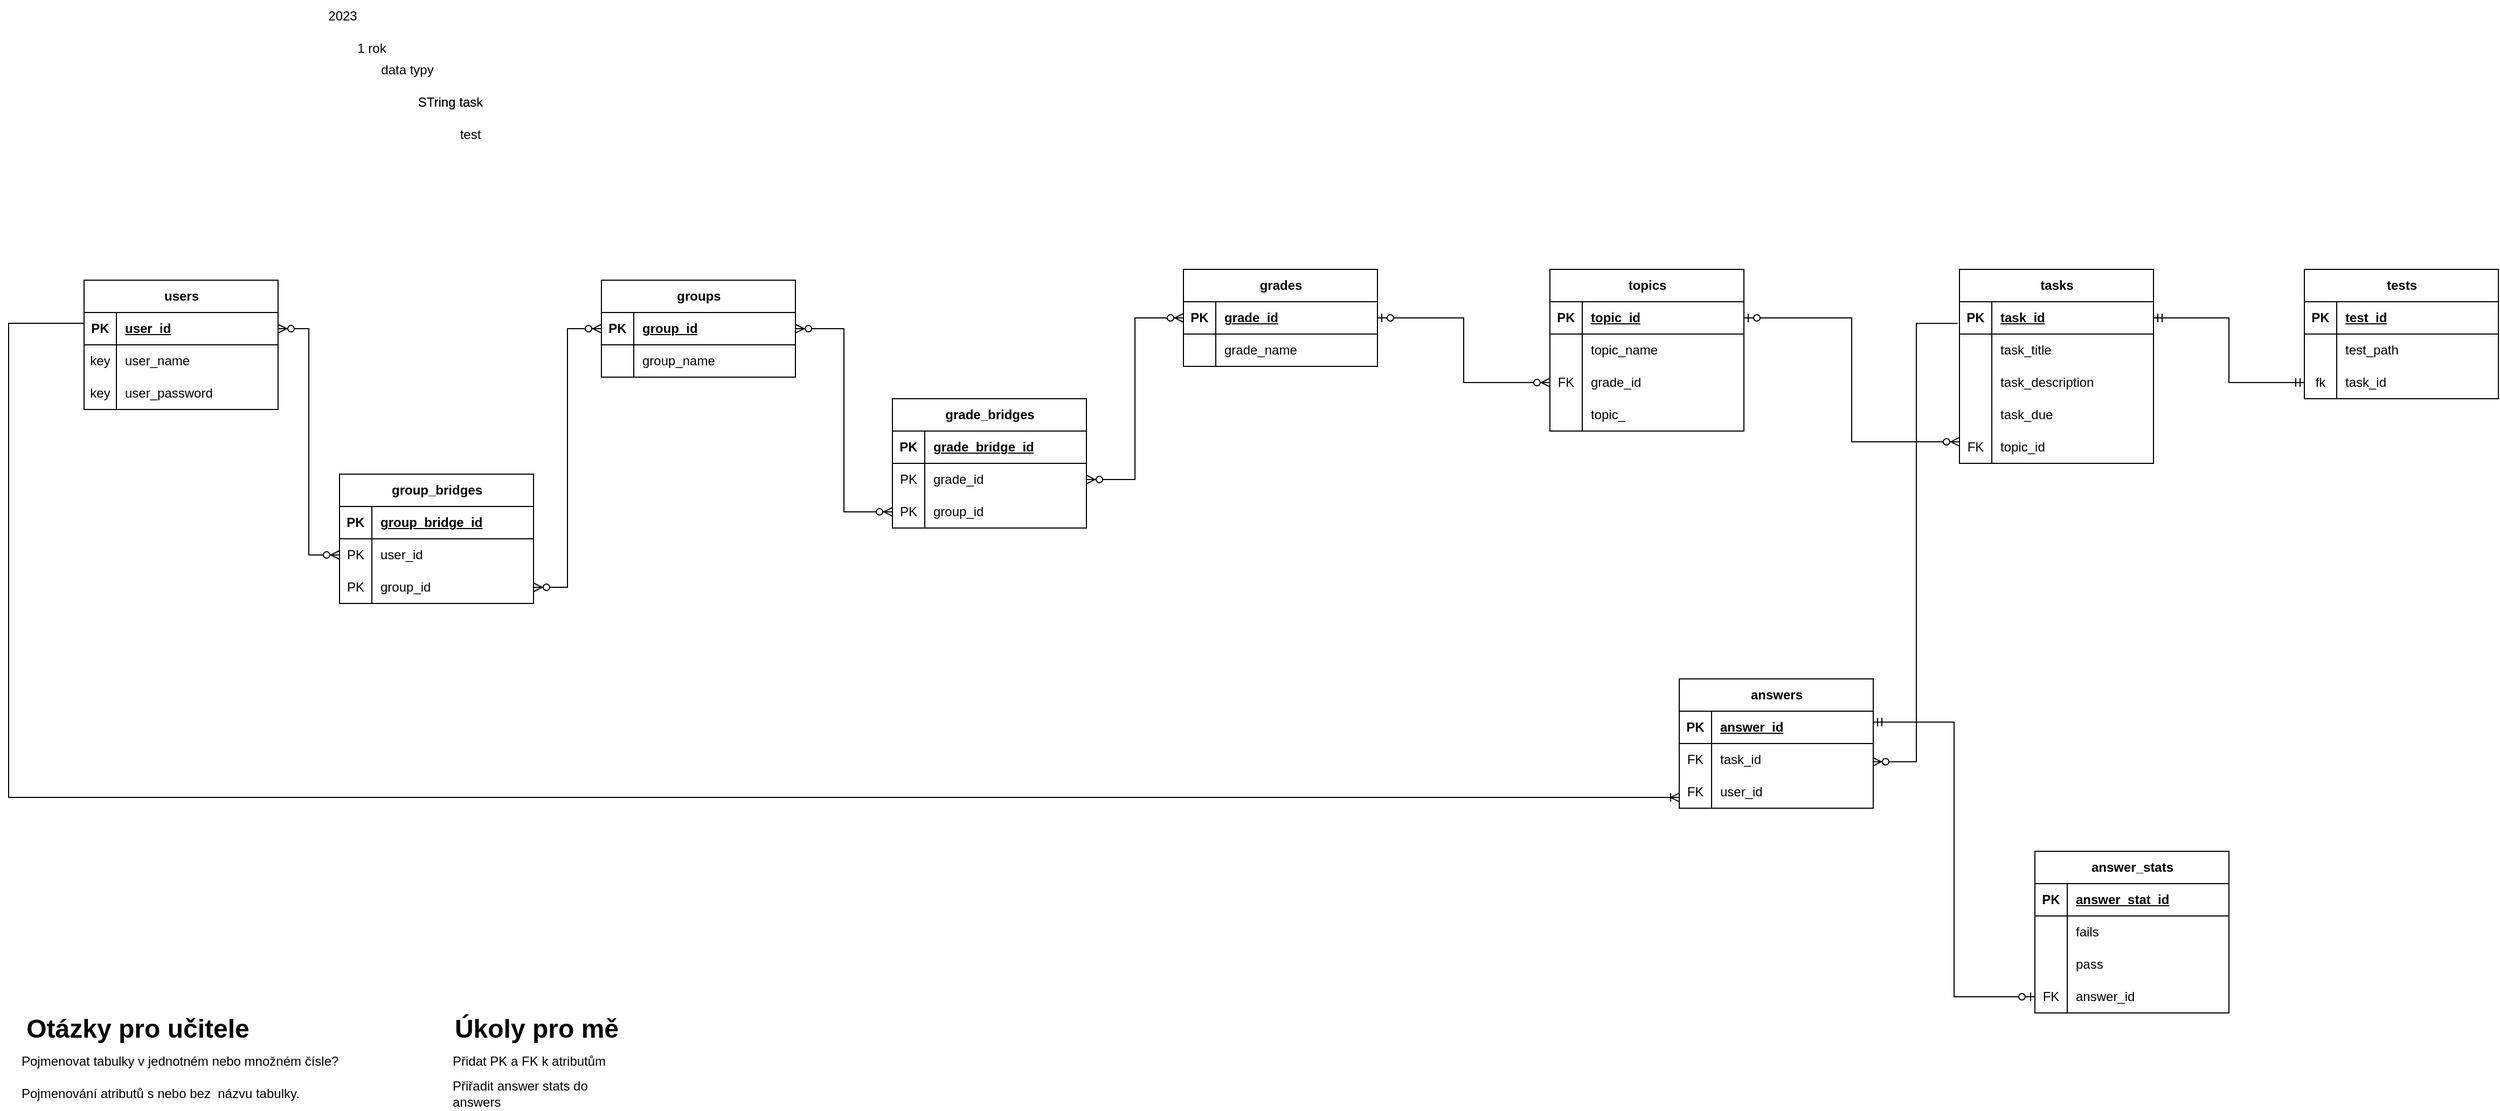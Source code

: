 <mxfile version="23.1.3" type="device">
  <diagram name="Stránka-1" id="VhP_kH0qerUd58yar0W7">
    <mxGraphModel dx="3042" dy="2055" grid="1" gridSize="10" guides="1" tooltips="1" connect="1" arrows="1" fold="1" page="1" pageScale="1" pageWidth="827" pageHeight="1169" math="0" shadow="0">
      <root>
        <mxCell id="0" />
        <mxCell id="1" parent="0" />
        <mxCell id="AnUPy4nK_zoL1-nzPk89-1" value="tasks" style="shape=table;startSize=30;container=1;collapsible=1;childLayout=tableLayout;fixedRows=1;rowLines=0;fontStyle=1;align=center;resizeLast=1;html=1;" parent="1" vertex="1">
          <mxGeometry x="1000" y="300" width="180" height="180" as="geometry" />
        </mxCell>
        <mxCell id="AnUPy4nK_zoL1-nzPk89-2" value="" style="shape=tableRow;horizontal=0;startSize=0;swimlaneHead=0;swimlaneBody=0;fillColor=none;collapsible=0;dropTarget=0;points=[[0,0.5],[1,0.5]];portConstraint=eastwest;top=0;left=0;right=0;bottom=1;" parent="AnUPy4nK_zoL1-nzPk89-1" vertex="1">
          <mxGeometry y="30" width="180" height="30" as="geometry" />
        </mxCell>
        <mxCell id="AnUPy4nK_zoL1-nzPk89-3" value="PK" style="shape=partialRectangle;connectable=0;fillColor=none;top=0;left=0;bottom=0;right=0;fontStyle=1;overflow=hidden;whiteSpace=wrap;html=1;" parent="AnUPy4nK_zoL1-nzPk89-2" vertex="1">
          <mxGeometry width="30" height="30" as="geometry">
            <mxRectangle width="30" height="30" as="alternateBounds" />
          </mxGeometry>
        </mxCell>
        <mxCell id="AnUPy4nK_zoL1-nzPk89-4" value="task_id" style="shape=partialRectangle;connectable=0;fillColor=none;top=0;left=0;bottom=0;right=0;align=left;spacingLeft=6;fontStyle=5;overflow=hidden;whiteSpace=wrap;html=1;" parent="AnUPy4nK_zoL1-nzPk89-2" vertex="1">
          <mxGeometry x="30" width="150" height="30" as="geometry">
            <mxRectangle width="150" height="30" as="alternateBounds" />
          </mxGeometry>
        </mxCell>
        <mxCell id="AnUPy4nK_zoL1-nzPk89-5" value="" style="shape=tableRow;horizontal=0;startSize=0;swimlaneHead=0;swimlaneBody=0;fillColor=none;collapsible=0;dropTarget=0;points=[[0,0.5],[1,0.5]];portConstraint=eastwest;top=0;left=0;right=0;bottom=0;" parent="AnUPy4nK_zoL1-nzPk89-1" vertex="1">
          <mxGeometry y="60" width="180" height="30" as="geometry" />
        </mxCell>
        <mxCell id="AnUPy4nK_zoL1-nzPk89-6" value="" style="shape=partialRectangle;connectable=0;fillColor=none;top=0;left=0;bottom=0;right=0;editable=1;overflow=hidden;whiteSpace=wrap;html=1;" parent="AnUPy4nK_zoL1-nzPk89-5" vertex="1">
          <mxGeometry width="30" height="30" as="geometry">
            <mxRectangle width="30" height="30" as="alternateBounds" />
          </mxGeometry>
        </mxCell>
        <mxCell id="AnUPy4nK_zoL1-nzPk89-7" value="task_title" style="shape=partialRectangle;connectable=0;fillColor=none;top=0;left=0;bottom=0;right=0;align=left;spacingLeft=6;overflow=hidden;whiteSpace=wrap;html=1;" parent="AnUPy4nK_zoL1-nzPk89-5" vertex="1">
          <mxGeometry x="30" width="150" height="30" as="geometry">
            <mxRectangle width="150" height="30" as="alternateBounds" />
          </mxGeometry>
        </mxCell>
        <mxCell id="AnUPy4nK_zoL1-nzPk89-8" value="" style="shape=tableRow;horizontal=0;startSize=0;swimlaneHead=0;swimlaneBody=0;fillColor=none;collapsible=0;dropTarget=0;points=[[0,0.5],[1,0.5]];portConstraint=eastwest;top=0;left=0;right=0;bottom=0;" parent="AnUPy4nK_zoL1-nzPk89-1" vertex="1">
          <mxGeometry y="90" width="180" height="30" as="geometry" />
        </mxCell>
        <mxCell id="AnUPy4nK_zoL1-nzPk89-9" value="" style="shape=partialRectangle;connectable=0;fillColor=none;top=0;left=0;bottom=0;right=0;editable=1;overflow=hidden;whiteSpace=wrap;html=1;" parent="AnUPy4nK_zoL1-nzPk89-8" vertex="1">
          <mxGeometry width="30" height="30" as="geometry">
            <mxRectangle width="30" height="30" as="alternateBounds" />
          </mxGeometry>
        </mxCell>
        <mxCell id="AnUPy4nK_zoL1-nzPk89-10" value="task_description" style="shape=partialRectangle;connectable=0;fillColor=none;top=0;left=0;bottom=0;right=0;align=left;spacingLeft=6;overflow=hidden;whiteSpace=wrap;html=1;" parent="AnUPy4nK_zoL1-nzPk89-8" vertex="1">
          <mxGeometry x="30" width="150" height="30" as="geometry">
            <mxRectangle width="150" height="30" as="alternateBounds" />
          </mxGeometry>
        </mxCell>
        <mxCell id="AnUPy4nK_zoL1-nzPk89-11" value="" style="shape=tableRow;horizontal=0;startSize=0;swimlaneHead=0;swimlaneBody=0;fillColor=none;collapsible=0;dropTarget=0;points=[[0,0.5],[1,0.5]];portConstraint=eastwest;top=0;left=0;right=0;bottom=0;" parent="AnUPy4nK_zoL1-nzPk89-1" vertex="1">
          <mxGeometry y="120" width="180" height="30" as="geometry" />
        </mxCell>
        <mxCell id="AnUPy4nK_zoL1-nzPk89-12" value="" style="shape=partialRectangle;connectable=0;fillColor=none;top=0;left=0;bottom=0;right=0;editable=1;overflow=hidden;whiteSpace=wrap;html=1;" parent="AnUPy4nK_zoL1-nzPk89-11" vertex="1">
          <mxGeometry width="30" height="30" as="geometry">
            <mxRectangle width="30" height="30" as="alternateBounds" />
          </mxGeometry>
        </mxCell>
        <mxCell id="AnUPy4nK_zoL1-nzPk89-13" value="task_due" style="shape=partialRectangle;connectable=0;fillColor=none;top=0;left=0;bottom=0;right=0;align=left;spacingLeft=6;overflow=hidden;whiteSpace=wrap;html=1;" parent="AnUPy4nK_zoL1-nzPk89-11" vertex="1">
          <mxGeometry x="30" width="150" height="30" as="geometry">
            <mxRectangle width="150" height="30" as="alternateBounds" />
          </mxGeometry>
        </mxCell>
        <mxCell id="AnUPy4nK_zoL1-nzPk89-174" style="shape=tableRow;horizontal=0;startSize=0;swimlaneHead=0;swimlaneBody=0;fillColor=none;collapsible=0;dropTarget=0;points=[[0,0.5],[1,0.5]];portConstraint=eastwest;top=0;left=0;right=0;bottom=0;" parent="AnUPy4nK_zoL1-nzPk89-1" vertex="1">
          <mxGeometry y="150" width="180" height="30" as="geometry" />
        </mxCell>
        <mxCell id="AnUPy4nK_zoL1-nzPk89-175" value="FK" style="shape=partialRectangle;connectable=0;fillColor=none;top=0;left=0;bottom=0;right=0;editable=1;overflow=hidden;whiteSpace=wrap;html=1;" parent="AnUPy4nK_zoL1-nzPk89-174" vertex="1">
          <mxGeometry width="30" height="30" as="geometry">
            <mxRectangle width="30" height="30" as="alternateBounds" />
          </mxGeometry>
        </mxCell>
        <mxCell id="AnUPy4nK_zoL1-nzPk89-176" value="topic_id" style="shape=partialRectangle;connectable=0;fillColor=none;top=0;left=0;bottom=0;right=0;align=left;spacingLeft=6;overflow=hidden;whiteSpace=wrap;html=1;" parent="AnUPy4nK_zoL1-nzPk89-174" vertex="1">
          <mxGeometry x="30" width="150" height="30" as="geometry">
            <mxRectangle width="150" height="30" as="alternateBounds" />
          </mxGeometry>
        </mxCell>
        <mxCell id="AnUPy4nK_zoL1-nzPk89-14" value="tests" style="shape=table;startSize=30;container=1;collapsible=1;childLayout=tableLayout;fixedRows=1;rowLines=0;fontStyle=1;align=center;resizeLast=1;html=1;" parent="1" vertex="1">
          <mxGeometry x="1320" y="300" width="180" height="120" as="geometry" />
        </mxCell>
        <mxCell id="AnUPy4nK_zoL1-nzPk89-15" value="" style="shape=tableRow;horizontal=0;startSize=0;swimlaneHead=0;swimlaneBody=0;fillColor=none;collapsible=0;dropTarget=0;points=[[0,0.5],[1,0.5]];portConstraint=eastwest;top=0;left=0;right=0;bottom=1;" parent="AnUPy4nK_zoL1-nzPk89-14" vertex="1">
          <mxGeometry y="30" width="180" height="30" as="geometry" />
        </mxCell>
        <mxCell id="AnUPy4nK_zoL1-nzPk89-16" value="PK" style="shape=partialRectangle;connectable=0;fillColor=none;top=0;left=0;bottom=0;right=0;fontStyle=1;overflow=hidden;whiteSpace=wrap;html=1;" parent="AnUPy4nK_zoL1-nzPk89-15" vertex="1">
          <mxGeometry width="30" height="30" as="geometry">
            <mxRectangle width="30" height="30" as="alternateBounds" />
          </mxGeometry>
        </mxCell>
        <mxCell id="AnUPy4nK_zoL1-nzPk89-17" value="test_id" style="shape=partialRectangle;connectable=0;fillColor=none;top=0;left=0;bottom=0;right=0;align=left;spacingLeft=6;fontStyle=5;overflow=hidden;whiteSpace=wrap;html=1;" parent="AnUPy4nK_zoL1-nzPk89-15" vertex="1">
          <mxGeometry x="30" width="150" height="30" as="geometry">
            <mxRectangle width="150" height="30" as="alternateBounds" />
          </mxGeometry>
        </mxCell>
        <mxCell id="AnUPy4nK_zoL1-nzPk89-18" value="" style="shape=tableRow;horizontal=0;startSize=0;swimlaneHead=0;swimlaneBody=0;fillColor=none;collapsible=0;dropTarget=0;points=[[0,0.5],[1,0.5]];portConstraint=eastwest;top=0;left=0;right=0;bottom=0;" parent="AnUPy4nK_zoL1-nzPk89-14" vertex="1">
          <mxGeometry y="60" width="180" height="30" as="geometry" />
        </mxCell>
        <mxCell id="AnUPy4nK_zoL1-nzPk89-19" value="" style="shape=partialRectangle;connectable=0;fillColor=none;top=0;left=0;bottom=0;right=0;editable=1;overflow=hidden;whiteSpace=wrap;html=1;" parent="AnUPy4nK_zoL1-nzPk89-18" vertex="1">
          <mxGeometry width="30" height="30" as="geometry">
            <mxRectangle width="30" height="30" as="alternateBounds" />
          </mxGeometry>
        </mxCell>
        <mxCell id="AnUPy4nK_zoL1-nzPk89-20" value="test_path" style="shape=partialRectangle;connectable=0;fillColor=none;top=0;left=0;bottom=0;right=0;align=left;spacingLeft=6;overflow=hidden;whiteSpace=wrap;html=1;" parent="AnUPy4nK_zoL1-nzPk89-18" vertex="1">
          <mxGeometry x="30" width="150" height="30" as="geometry">
            <mxRectangle width="150" height="30" as="alternateBounds" />
          </mxGeometry>
        </mxCell>
        <mxCell id="AnUPy4nK_zoL1-nzPk89-180" style="shape=tableRow;horizontal=0;startSize=0;swimlaneHead=0;swimlaneBody=0;fillColor=none;collapsible=0;dropTarget=0;points=[[0,0.5],[1,0.5]];portConstraint=eastwest;top=0;left=0;right=0;bottom=0;" parent="AnUPy4nK_zoL1-nzPk89-14" vertex="1">
          <mxGeometry y="90" width="180" height="30" as="geometry" />
        </mxCell>
        <mxCell id="AnUPy4nK_zoL1-nzPk89-181" value="fk" style="shape=partialRectangle;connectable=0;fillColor=none;top=0;left=0;bottom=0;right=0;editable=1;overflow=hidden;whiteSpace=wrap;html=1;" parent="AnUPy4nK_zoL1-nzPk89-180" vertex="1">
          <mxGeometry width="30" height="30" as="geometry">
            <mxRectangle width="30" height="30" as="alternateBounds" />
          </mxGeometry>
        </mxCell>
        <mxCell id="AnUPy4nK_zoL1-nzPk89-182" value="task_id" style="shape=partialRectangle;connectable=0;fillColor=none;top=0;left=0;bottom=0;right=0;align=left;spacingLeft=6;overflow=hidden;whiteSpace=wrap;html=1;" parent="AnUPy4nK_zoL1-nzPk89-180" vertex="1">
          <mxGeometry x="30" width="150" height="30" as="geometry">
            <mxRectangle width="150" height="30" as="alternateBounds" />
          </mxGeometry>
        </mxCell>
        <mxCell id="AnUPy4nK_zoL1-nzPk89-27" value="groups" style="shape=table;startSize=30;container=1;collapsible=1;childLayout=tableLayout;fixedRows=1;rowLines=0;fontStyle=1;align=center;resizeLast=1;html=1;" parent="1" vertex="1">
          <mxGeometry x="-260" y="310" width="180" height="90" as="geometry" />
        </mxCell>
        <mxCell id="AnUPy4nK_zoL1-nzPk89-28" value="" style="shape=tableRow;horizontal=0;startSize=0;swimlaneHead=0;swimlaneBody=0;fillColor=none;collapsible=0;dropTarget=0;points=[[0,0.5],[1,0.5]];portConstraint=eastwest;top=0;left=0;right=0;bottom=1;" parent="AnUPy4nK_zoL1-nzPk89-27" vertex="1">
          <mxGeometry y="30" width="180" height="30" as="geometry" />
        </mxCell>
        <mxCell id="AnUPy4nK_zoL1-nzPk89-29" value="PK" style="shape=partialRectangle;connectable=0;fillColor=none;top=0;left=0;bottom=0;right=0;fontStyle=1;overflow=hidden;whiteSpace=wrap;html=1;" parent="AnUPy4nK_zoL1-nzPk89-28" vertex="1">
          <mxGeometry width="30" height="30" as="geometry">
            <mxRectangle width="30" height="30" as="alternateBounds" />
          </mxGeometry>
        </mxCell>
        <mxCell id="AnUPy4nK_zoL1-nzPk89-30" value="group_id" style="shape=partialRectangle;connectable=0;fillColor=none;top=0;left=0;bottom=0;right=0;align=left;spacingLeft=6;fontStyle=5;overflow=hidden;whiteSpace=wrap;html=1;" parent="AnUPy4nK_zoL1-nzPk89-28" vertex="1">
          <mxGeometry x="30" width="150" height="30" as="geometry">
            <mxRectangle width="150" height="30" as="alternateBounds" />
          </mxGeometry>
        </mxCell>
        <mxCell id="AnUPy4nK_zoL1-nzPk89-31" value="" style="shape=tableRow;horizontal=0;startSize=0;swimlaneHead=0;swimlaneBody=0;fillColor=none;collapsible=0;dropTarget=0;points=[[0,0.5],[1,0.5]];portConstraint=eastwest;top=0;left=0;right=0;bottom=0;" parent="AnUPy4nK_zoL1-nzPk89-27" vertex="1">
          <mxGeometry y="60" width="180" height="30" as="geometry" />
        </mxCell>
        <mxCell id="AnUPy4nK_zoL1-nzPk89-32" value="" style="shape=partialRectangle;connectable=0;fillColor=none;top=0;left=0;bottom=0;right=0;editable=1;overflow=hidden;whiteSpace=wrap;html=1;" parent="AnUPy4nK_zoL1-nzPk89-31" vertex="1">
          <mxGeometry width="30" height="30" as="geometry">
            <mxRectangle width="30" height="30" as="alternateBounds" />
          </mxGeometry>
        </mxCell>
        <mxCell id="AnUPy4nK_zoL1-nzPk89-33" value="group_name" style="shape=partialRectangle;connectable=0;fillColor=none;top=0;left=0;bottom=0;right=0;align=left;spacingLeft=6;overflow=hidden;whiteSpace=wrap;html=1;" parent="AnUPy4nK_zoL1-nzPk89-31" vertex="1">
          <mxGeometry x="30" width="150" height="30" as="geometry">
            <mxRectangle width="150" height="30" as="alternateBounds" />
          </mxGeometry>
        </mxCell>
        <mxCell id="AnUPy4nK_zoL1-nzPk89-46" value="users" style="shape=table;startSize=30;container=1;collapsible=1;childLayout=tableLayout;fixedRows=1;rowLines=0;fontStyle=1;align=center;resizeLast=1;html=1;" parent="1" vertex="1">
          <mxGeometry x="-740" y="310" width="180" height="120" as="geometry" />
        </mxCell>
        <mxCell id="AnUPy4nK_zoL1-nzPk89-47" value="" style="shape=tableRow;horizontal=0;startSize=0;swimlaneHead=0;swimlaneBody=0;fillColor=none;collapsible=0;dropTarget=0;points=[[0,0.5],[1,0.5]];portConstraint=eastwest;top=0;left=0;right=0;bottom=1;" parent="AnUPy4nK_zoL1-nzPk89-46" vertex="1">
          <mxGeometry y="30" width="180" height="30" as="geometry" />
        </mxCell>
        <mxCell id="AnUPy4nK_zoL1-nzPk89-48" value="PK" style="shape=partialRectangle;connectable=0;fillColor=none;top=0;left=0;bottom=0;right=0;fontStyle=1;overflow=hidden;whiteSpace=wrap;html=1;" parent="AnUPy4nK_zoL1-nzPk89-47" vertex="1">
          <mxGeometry width="30" height="30" as="geometry">
            <mxRectangle width="30" height="30" as="alternateBounds" />
          </mxGeometry>
        </mxCell>
        <mxCell id="AnUPy4nK_zoL1-nzPk89-49" value="user_id" style="shape=partialRectangle;connectable=0;fillColor=none;top=0;left=0;bottom=0;right=0;align=left;spacingLeft=6;fontStyle=5;overflow=hidden;whiteSpace=wrap;html=1;" parent="AnUPy4nK_zoL1-nzPk89-47" vertex="1">
          <mxGeometry x="30" width="150" height="30" as="geometry">
            <mxRectangle width="150" height="30" as="alternateBounds" />
          </mxGeometry>
        </mxCell>
        <mxCell id="AnUPy4nK_zoL1-nzPk89-50" value="" style="shape=tableRow;horizontal=0;startSize=0;swimlaneHead=0;swimlaneBody=0;fillColor=none;collapsible=0;dropTarget=0;points=[[0,0.5],[1,0.5]];portConstraint=eastwest;top=0;left=0;right=0;bottom=0;" parent="AnUPy4nK_zoL1-nzPk89-46" vertex="1">
          <mxGeometry y="60" width="180" height="30" as="geometry" />
        </mxCell>
        <mxCell id="AnUPy4nK_zoL1-nzPk89-51" value="key" style="shape=partialRectangle;connectable=0;fillColor=none;top=0;left=0;bottom=0;right=0;editable=1;overflow=hidden;whiteSpace=wrap;html=1;" parent="AnUPy4nK_zoL1-nzPk89-50" vertex="1">
          <mxGeometry width="30" height="30" as="geometry">
            <mxRectangle width="30" height="30" as="alternateBounds" />
          </mxGeometry>
        </mxCell>
        <mxCell id="AnUPy4nK_zoL1-nzPk89-52" value="user_name" style="shape=partialRectangle;connectable=0;fillColor=none;top=0;left=0;bottom=0;right=0;align=left;spacingLeft=6;overflow=hidden;whiteSpace=wrap;html=1;" parent="AnUPy4nK_zoL1-nzPk89-50" vertex="1">
          <mxGeometry x="30" width="150" height="30" as="geometry">
            <mxRectangle width="150" height="30" as="alternateBounds" />
          </mxGeometry>
        </mxCell>
        <mxCell id="AnUPy4nK_zoL1-nzPk89-53" value="" style="shape=tableRow;horizontal=0;startSize=0;swimlaneHead=0;swimlaneBody=0;fillColor=none;collapsible=0;dropTarget=0;points=[[0,0.5],[1,0.5]];portConstraint=eastwest;top=0;left=0;right=0;bottom=0;" parent="AnUPy4nK_zoL1-nzPk89-46" vertex="1">
          <mxGeometry y="90" width="180" height="30" as="geometry" />
        </mxCell>
        <mxCell id="AnUPy4nK_zoL1-nzPk89-54" value="key" style="shape=partialRectangle;connectable=0;fillColor=none;top=0;left=0;bottom=0;right=0;editable=1;overflow=hidden;whiteSpace=wrap;html=1;" parent="AnUPy4nK_zoL1-nzPk89-53" vertex="1">
          <mxGeometry width="30" height="30" as="geometry">
            <mxRectangle width="30" height="30" as="alternateBounds" />
          </mxGeometry>
        </mxCell>
        <mxCell id="AnUPy4nK_zoL1-nzPk89-55" value="user_password" style="shape=partialRectangle;connectable=0;fillColor=none;top=0;left=0;bottom=0;right=0;align=left;spacingLeft=6;overflow=hidden;whiteSpace=wrap;html=1;" parent="AnUPy4nK_zoL1-nzPk89-53" vertex="1">
          <mxGeometry x="30" width="150" height="30" as="geometry">
            <mxRectangle width="150" height="30" as="alternateBounds" />
          </mxGeometry>
        </mxCell>
        <mxCell id="AnUPy4nK_zoL1-nzPk89-59" value="" style="edgeStyle=orthogonalEdgeStyle;fontSize=12;html=1;endArrow=ERzeroToMany;endFill=1;startArrow=ERzeroToMany;rounded=0;exitX=1;exitY=0.5;exitDx=0;exitDy=0;entryX=0;entryY=0.5;entryDx=0;entryDy=0;" parent="1" source="AnUPy4nK_zoL1-nzPk89-47" target="AnUPy4nK_zoL1-nzPk89-68" edge="1">
          <mxGeometry width="100" height="100" relative="1" as="geometry">
            <mxPoint x="-400.0" y="360.0" as="sourcePoint" />
            <mxPoint x="-268" y="361" as="targetPoint" />
          </mxGeometry>
        </mxCell>
        <mxCell id="AnUPy4nK_zoL1-nzPk89-64" value="group_bridges" style="shape=table;startSize=30;container=1;collapsible=1;childLayout=tableLayout;fixedRows=1;rowLines=0;fontStyle=1;align=center;resizeLast=1;html=1;" parent="1" vertex="1">
          <mxGeometry x="-503" y="490" width="180" height="120" as="geometry" />
        </mxCell>
        <mxCell id="AnUPy4nK_zoL1-nzPk89-65" value="" style="shape=tableRow;horizontal=0;startSize=0;swimlaneHead=0;swimlaneBody=0;fillColor=none;collapsible=0;dropTarget=0;points=[[0,0.5],[1,0.5]];portConstraint=eastwest;top=0;left=0;right=0;bottom=1;" parent="AnUPy4nK_zoL1-nzPk89-64" vertex="1">
          <mxGeometry y="30" width="180" height="30" as="geometry" />
        </mxCell>
        <mxCell id="AnUPy4nK_zoL1-nzPk89-66" value="PK" style="shape=partialRectangle;connectable=0;fillColor=none;top=0;left=0;bottom=0;right=0;fontStyle=1;overflow=hidden;whiteSpace=wrap;html=1;" parent="AnUPy4nK_zoL1-nzPk89-65" vertex="1">
          <mxGeometry width="30" height="30" as="geometry">
            <mxRectangle width="30" height="30" as="alternateBounds" />
          </mxGeometry>
        </mxCell>
        <mxCell id="AnUPy4nK_zoL1-nzPk89-67" value="group_bridge_id" style="shape=partialRectangle;connectable=0;fillColor=none;top=0;left=0;bottom=0;right=0;align=left;spacingLeft=6;fontStyle=5;overflow=hidden;whiteSpace=wrap;html=1;" parent="AnUPy4nK_zoL1-nzPk89-65" vertex="1">
          <mxGeometry x="30" width="150" height="30" as="geometry">
            <mxRectangle width="150" height="30" as="alternateBounds" />
          </mxGeometry>
        </mxCell>
        <mxCell id="AnUPy4nK_zoL1-nzPk89-68" value="" style="shape=tableRow;horizontal=0;startSize=0;swimlaneHead=0;swimlaneBody=0;fillColor=none;collapsible=0;dropTarget=0;points=[[0,0.5],[1,0.5]];portConstraint=eastwest;top=0;left=0;right=0;bottom=0;" parent="AnUPy4nK_zoL1-nzPk89-64" vertex="1">
          <mxGeometry y="60" width="180" height="30" as="geometry" />
        </mxCell>
        <mxCell id="AnUPy4nK_zoL1-nzPk89-69" value="PK" style="shape=partialRectangle;connectable=0;fillColor=none;top=0;left=0;bottom=0;right=0;editable=1;overflow=hidden;whiteSpace=wrap;html=1;" parent="AnUPy4nK_zoL1-nzPk89-68" vertex="1">
          <mxGeometry width="30" height="30" as="geometry">
            <mxRectangle width="30" height="30" as="alternateBounds" />
          </mxGeometry>
        </mxCell>
        <mxCell id="AnUPy4nK_zoL1-nzPk89-70" value="user_id" style="shape=partialRectangle;connectable=0;fillColor=none;top=0;left=0;bottom=0;right=0;align=left;spacingLeft=6;overflow=hidden;whiteSpace=wrap;html=1;" parent="AnUPy4nK_zoL1-nzPk89-68" vertex="1">
          <mxGeometry x="30" width="150" height="30" as="geometry">
            <mxRectangle width="150" height="30" as="alternateBounds" />
          </mxGeometry>
        </mxCell>
        <mxCell id="AnUPy4nK_zoL1-nzPk89-71" value="" style="shape=tableRow;horizontal=0;startSize=0;swimlaneHead=0;swimlaneBody=0;fillColor=none;collapsible=0;dropTarget=0;points=[[0,0.5],[1,0.5]];portConstraint=eastwest;top=0;left=0;right=0;bottom=0;" parent="AnUPy4nK_zoL1-nzPk89-64" vertex="1">
          <mxGeometry y="90" width="180" height="30" as="geometry" />
        </mxCell>
        <mxCell id="AnUPy4nK_zoL1-nzPk89-72" value="PK" style="shape=partialRectangle;connectable=0;fillColor=none;top=0;left=0;bottom=0;right=0;editable=1;overflow=hidden;whiteSpace=wrap;html=1;" parent="AnUPy4nK_zoL1-nzPk89-71" vertex="1">
          <mxGeometry width="30" height="30" as="geometry">
            <mxRectangle width="30" height="30" as="alternateBounds" />
          </mxGeometry>
        </mxCell>
        <mxCell id="AnUPy4nK_zoL1-nzPk89-73" value="group_id" style="shape=partialRectangle;connectable=0;fillColor=none;top=0;left=0;bottom=0;right=0;align=left;spacingLeft=6;overflow=hidden;whiteSpace=wrap;html=1;" parent="AnUPy4nK_zoL1-nzPk89-71" vertex="1">
          <mxGeometry x="30" width="150" height="30" as="geometry">
            <mxRectangle width="150" height="30" as="alternateBounds" />
          </mxGeometry>
        </mxCell>
        <mxCell id="AnUPy4nK_zoL1-nzPk89-77" value="" style="edgeStyle=orthogonalEdgeStyle;fontSize=12;html=1;endArrow=ERzeroToMany;endFill=1;startArrow=ERzeroToMany;rounded=0;exitX=1;exitY=0.5;exitDx=0;exitDy=0;entryX=0;entryY=0.5;entryDx=0;entryDy=0;" parent="1" source="AnUPy4nK_zoL1-nzPk89-71" target="AnUPy4nK_zoL1-nzPk89-28" edge="1">
          <mxGeometry width="100" height="100" relative="1" as="geometry">
            <mxPoint x="-260" y="540" as="sourcePoint" />
            <mxPoint x="-203" y="750" as="targetPoint" />
          </mxGeometry>
        </mxCell>
        <mxCell id="AnUPy4nK_zoL1-nzPk89-78" value="grades" style="shape=table;startSize=30;container=1;collapsible=1;childLayout=tableLayout;fixedRows=1;rowLines=0;fontStyle=1;align=center;resizeLast=1;html=1;" parent="1" vertex="1">
          <mxGeometry x="280" y="300" width="180" height="90" as="geometry" />
        </mxCell>
        <mxCell id="AnUPy4nK_zoL1-nzPk89-79" value="" style="shape=tableRow;horizontal=0;startSize=0;swimlaneHead=0;swimlaneBody=0;fillColor=none;collapsible=0;dropTarget=0;points=[[0,0.5],[1,0.5]];portConstraint=eastwest;top=0;left=0;right=0;bottom=1;" parent="AnUPy4nK_zoL1-nzPk89-78" vertex="1">
          <mxGeometry y="30" width="180" height="30" as="geometry" />
        </mxCell>
        <mxCell id="AnUPy4nK_zoL1-nzPk89-80" value="PK" style="shape=partialRectangle;connectable=0;fillColor=none;top=0;left=0;bottom=0;right=0;fontStyle=1;overflow=hidden;whiteSpace=wrap;html=1;" parent="AnUPy4nK_zoL1-nzPk89-79" vertex="1">
          <mxGeometry width="30" height="30" as="geometry">
            <mxRectangle width="30" height="30" as="alternateBounds" />
          </mxGeometry>
        </mxCell>
        <mxCell id="AnUPy4nK_zoL1-nzPk89-81" value="grade_id" style="shape=partialRectangle;connectable=0;fillColor=none;top=0;left=0;bottom=0;right=0;align=left;spacingLeft=6;fontStyle=5;overflow=hidden;whiteSpace=wrap;html=1;" parent="AnUPy4nK_zoL1-nzPk89-79" vertex="1">
          <mxGeometry x="30" width="150" height="30" as="geometry">
            <mxRectangle width="150" height="30" as="alternateBounds" />
          </mxGeometry>
        </mxCell>
        <mxCell id="AnUPy4nK_zoL1-nzPk89-82" value="" style="shape=tableRow;horizontal=0;startSize=0;swimlaneHead=0;swimlaneBody=0;fillColor=none;collapsible=0;dropTarget=0;points=[[0,0.5],[1,0.5]];portConstraint=eastwest;top=0;left=0;right=0;bottom=0;" parent="AnUPy4nK_zoL1-nzPk89-78" vertex="1">
          <mxGeometry y="60" width="180" height="30" as="geometry" />
        </mxCell>
        <mxCell id="AnUPy4nK_zoL1-nzPk89-83" value="" style="shape=partialRectangle;connectable=0;fillColor=none;top=0;left=0;bottom=0;right=0;editable=1;overflow=hidden;whiteSpace=wrap;html=1;" parent="AnUPy4nK_zoL1-nzPk89-82" vertex="1">
          <mxGeometry width="30" height="30" as="geometry">
            <mxRectangle width="30" height="30" as="alternateBounds" />
          </mxGeometry>
        </mxCell>
        <mxCell id="AnUPy4nK_zoL1-nzPk89-84" value="grade_name" style="shape=partialRectangle;connectable=0;fillColor=none;top=0;left=0;bottom=0;right=0;align=left;spacingLeft=6;overflow=hidden;whiteSpace=wrap;html=1;" parent="AnUPy4nK_zoL1-nzPk89-82" vertex="1">
          <mxGeometry x="30" width="150" height="30" as="geometry">
            <mxRectangle width="150" height="30" as="alternateBounds" />
          </mxGeometry>
        </mxCell>
        <mxCell id="AnUPy4nK_zoL1-nzPk89-92" value="grade_bridges" style="shape=table;startSize=30;container=1;collapsible=1;childLayout=tableLayout;fixedRows=1;rowLines=0;fontStyle=1;align=center;resizeLast=1;html=1;" parent="1" vertex="1">
          <mxGeometry x="10" y="420" width="180" height="120" as="geometry" />
        </mxCell>
        <mxCell id="AnUPy4nK_zoL1-nzPk89-93" value="" style="shape=tableRow;horizontal=0;startSize=0;swimlaneHead=0;swimlaneBody=0;fillColor=none;collapsible=0;dropTarget=0;points=[[0,0.5],[1,0.5]];portConstraint=eastwest;top=0;left=0;right=0;bottom=1;" parent="AnUPy4nK_zoL1-nzPk89-92" vertex="1">
          <mxGeometry y="30" width="180" height="30" as="geometry" />
        </mxCell>
        <mxCell id="AnUPy4nK_zoL1-nzPk89-94" value="PK" style="shape=partialRectangle;connectable=0;fillColor=none;top=0;left=0;bottom=0;right=0;fontStyle=1;overflow=hidden;whiteSpace=wrap;html=1;" parent="AnUPy4nK_zoL1-nzPk89-93" vertex="1">
          <mxGeometry width="30" height="30" as="geometry">
            <mxRectangle width="30" height="30" as="alternateBounds" />
          </mxGeometry>
        </mxCell>
        <mxCell id="AnUPy4nK_zoL1-nzPk89-95" value="grade_bridge_id" style="shape=partialRectangle;connectable=0;fillColor=none;top=0;left=0;bottom=0;right=0;align=left;spacingLeft=6;fontStyle=5;overflow=hidden;whiteSpace=wrap;html=1;" parent="AnUPy4nK_zoL1-nzPk89-93" vertex="1">
          <mxGeometry x="30" width="150" height="30" as="geometry">
            <mxRectangle width="150" height="30" as="alternateBounds" />
          </mxGeometry>
        </mxCell>
        <mxCell id="AnUPy4nK_zoL1-nzPk89-96" value="" style="shape=tableRow;horizontal=0;startSize=0;swimlaneHead=0;swimlaneBody=0;fillColor=none;collapsible=0;dropTarget=0;points=[[0,0.5],[1,0.5]];portConstraint=eastwest;top=0;left=0;right=0;bottom=0;" parent="AnUPy4nK_zoL1-nzPk89-92" vertex="1">
          <mxGeometry y="60" width="180" height="30" as="geometry" />
        </mxCell>
        <mxCell id="AnUPy4nK_zoL1-nzPk89-97" value="PK" style="shape=partialRectangle;connectable=0;fillColor=none;top=0;left=0;bottom=0;right=0;editable=1;overflow=hidden;whiteSpace=wrap;html=1;" parent="AnUPy4nK_zoL1-nzPk89-96" vertex="1">
          <mxGeometry width="30" height="30" as="geometry">
            <mxRectangle width="30" height="30" as="alternateBounds" />
          </mxGeometry>
        </mxCell>
        <mxCell id="AnUPy4nK_zoL1-nzPk89-98" value="grade_id" style="shape=partialRectangle;connectable=0;fillColor=none;top=0;left=0;bottom=0;right=0;align=left;spacingLeft=6;overflow=hidden;whiteSpace=wrap;html=1;" parent="AnUPy4nK_zoL1-nzPk89-96" vertex="1">
          <mxGeometry x="30" width="150" height="30" as="geometry">
            <mxRectangle width="150" height="30" as="alternateBounds" />
          </mxGeometry>
        </mxCell>
        <mxCell id="AnUPy4nK_zoL1-nzPk89-99" value="" style="shape=tableRow;horizontal=0;startSize=0;swimlaneHead=0;swimlaneBody=0;fillColor=none;collapsible=0;dropTarget=0;points=[[0,0.5],[1,0.5]];portConstraint=eastwest;top=0;left=0;right=0;bottom=0;" parent="AnUPy4nK_zoL1-nzPk89-92" vertex="1">
          <mxGeometry y="90" width="180" height="30" as="geometry" />
        </mxCell>
        <mxCell id="AnUPy4nK_zoL1-nzPk89-100" value="PK" style="shape=partialRectangle;connectable=0;fillColor=none;top=0;left=0;bottom=0;right=0;editable=1;overflow=hidden;whiteSpace=wrap;html=1;" parent="AnUPy4nK_zoL1-nzPk89-99" vertex="1">
          <mxGeometry width="30" height="30" as="geometry">
            <mxRectangle width="30" height="30" as="alternateBounds" />
          </mxGeometry>
        </mxCell>
        <mxCell id="AnUPy4nK_zoL1-nzPk89-101" value="group_id" style="shape=partialRectangle;connectable=0;fillColor=none;top=0;left=0;bottom=0;right=0;align=left;spacingLeft=6;overflow=hidden;whiteSpace=wrap;html=1;" parent="AnUPy4nK_zoL1-nzPk89-99" vertex="1">
          <mxGeometry x="30" width="150" height="30" as="geometry">
            <mxRectangle width="150" height="30" as="alternateBounds" />
          </mxGeometry>
        </mxCell>
        <mxCell id="AnUPy4nK_zoL1-nzPk89-102" value="" style="edgeStyle=orthogonalEdgeStyle;fontSize=12;html=1;endArrow=ERzeroToMany;endFill=1;startArrow=ERzeroToMany;rounded=0;exitX=1;exitY=0.5;exitDx=0;exitDy=0;entryX=0;entryY=0.5;entryDx=0;entryDy=0;" parent="1" source="AnUPy4nK_zoL1-nzPk89-28" target="AnUPy4nK_zoL1-nzPk89-99" edge="1">
          <mxGeometry width="100" height="100" relative="1" as="geometry">
            <mxPoint x="-130" y="590" as="sourcePoint" />
            <mxPoint x="-30" y="490" as="targetPoint" />
          </mxGeometry>
        </mxCell>
        <mxCell id="AnUPy4nK_zoL1-nzPk89-103" value="" style="edgeStyle=orthogonalEdgeStyle;fontSize=12;html=1;endArrow=ERzeroToMany;endFill=1;startArrow=ERzeroToMany;rounded=0;exitX=1;exitY=0.5;exitDx=0;exitDy=0;entryX=0;entryY=0.5;entryDx=0;entryDy=0;" parent="1" source="AnUPy4nK_zoL1-nzPk89-96" target="AnUPy4nK_zoL1-nzPk89-79" edge="1">
          <mxGeometry width="100" height="100" relative="1" as="geometry">
            <mxPoint x="320" y="630" as="sourcePoint" />
            <mxPoint x="420" y="530" as="targetPoint" />
          </mxGeometry>
        </mxCell>
        <mxCell id="AnUPy4nK_zoL1-nzPk89-104" value="topics" style="shape=table;startSize=30;container=1;collapsible=1;childLayout=tableLayout;fixedRows=1;rowLines=0;fontStyle=1;align=center;resizeLast=1;html=1;" parent="1" vertex="1">
          <mxGeometry x="620" y="300" width="180" height="150" as="geometry" />
        </mxCell>
        <mxCell id="AnUPy4nK_zoL1-nzPk89-105" value="" style="shape=tableRow;horizontal=0;startSize=0;swimlaneHead=0;swimlaneBody=0;fillColor=none;collapsible=0;dropTarget=0;points=[[0,0.5],[1,0.5]];portConstraint=eastwest;top=0;left=0;right=0;bottom=1;" parent="AnUPy4nK_zoL1-nzPk89-104" vertex="1">
          <mxGeometry y="30" width="180" height="30" as="geometry" />
        </mxCell>
        <mxCell id="AnUPy4nK_zoL1-nzPk89-106" value="PK" style="shape=partialRectangle;connectable=0;fillColor=none;top=0;left=0;bottom=0;right=0;fontStyle=1;overflow=hidden;whiteSpace=wrap;html=1;" parent="AnUPy4nK_zoL1-nzPk89-105" vertex="1">
          <mxGeometry width="30" height="30" as="geometry">
            <mxRectangle width="30" height="30" as="alternateBounds" />
          </mxGeometry>
        </mxCell>
        <mxCell id="AnUPy4nK_zoL1-nzPk89-107" value="topic_id" style="shape=partialRectangle;connectable=0;fillColor=none;top=0;left=0;bottom=0;right=0;align=left;spacingLeft=6;fontStyle=5;overflow=hidden;whiteSpace=wrap;html=1;" parent="AnUPy4nK_zoL1-nzPk89-105" vertex="1">
          <mxGeometry x="30" width="150" height="30" as="geometry">
            <mxRectangle width="150" height="30" as="alternateBounds" />
          </mxGeometry>
        </mxCell>
        <mxCell id="AnUPy4nK_zoL1-nzPk89-108" value="" style="shape=tableRow;horizontal=0;startSize=0;swimlaneHead=0;swimlaneBody=0;fillColor=none;collapsible=0;dropTarget=0;points=[[0,0.5],[1,0.5]];portConstraint=eastwest;top=0;left=0;right=0;bottom=0;" parent="AnUPy4nK_zoL1-nzPk89-104" vertex="1">
          <mxGeometry y="60" width="180" height="30" as="geometry" />
        </mxCell>
        <mxCell id="AnUPy4nK_zoL1-nzPk89-109" value="" style="shape=partialRectangle;connectable=0;fillColor=none;top=0;left=0;bottom=0;right=0;editable=1;overflow=hidden;whiteSpace=wrap;html=1;" parent="AnUPy4nK_zoL1-nzPk89-108" vertex="1">
          <mxGeometry width="30" height="30" as="geometry">
            <mxRectangle width="30" height="30" as="alternateBounds" />
          </mxGeometry>
        </mxCell>
        <mxCell id="AnUPy4nK_zoL1-nzPk89-110" value="topic_name" style="shape=partialRectangle;connectable=0;fillColor=none;top=0;left=0;bottom=0;right=0;align=left;spacingLeft=6;overflow=hidden;whiteSpace=wrap;html=1;" parent="AnUPy4nK_zoL1-nzPk89-108" vertex="1">
          <mxGeometry x="30" width="150" height="30" as="geometry">
            <mxRectangle width="150" height="30" as="alternateBounds" />
          </mxGeometry>
        </mxCell>
        <mxCell id="AnUPy4nK_zoL1-nzPk89-171" style="shape=tableRow;horizontal=0;startSize=0;swimlaneHead=0;swimlaneBody=0;fillColor=none;collapsible=0;dropTarget=0;points=[[0,0.5],[1,0.5]];portConstraint=eastwest;top=0;left=0;right=0;bottom=0;" parent="AnUPy4nK_zoL1-nzPk89-104" vertex="1">
          <mxGeometry y="90" width="180" height="30" as="geometry" />
        </mxCell>
        <mxCell id="AnUPy4nK_zoL1-nzPk89-172" value="FK" style="shape=partialRectangle;connectable=0;fillColor=none;top=0;left=0;bottom=0;right=0;editable=1;overflow=hidden;whiteSpace=wrap;html=1;" parent="AnUPy4nK_zoL1-nzPk89-171" vertex="1">
          <mxGeometry width="30" height="30" as="geometry">
            <mxRectangle width="30" height="30" as="alternateBounds" />
          </mxGeometry>
        </mxCell>
        <mxCell id="AnUPy4nK_zoL1-nzPk89-173" value="grade_id" style="shape=partialRectangle;connectable=0;fillColor=none;top=0;left=0;bottom=0;right=0;align=left;spacingLeft=6;overflow=hidden;whiteSpace=wrap;html=1;" parent="AnUPy4nK_zoL1-nzPk89-171" vertex="1">
          <mxGeometry x="30" width="150" height="30" as="geometry">
            <mxRectangle width="150" height="30" as="alternateBounds" />
          </mxGeometry>
        </mxCell>
        <mxCell id="xTFzKZC2Kl4OXiuUglSC-28" style="shape=tableRow;horizontal=0;startSize=0;swimlaneHead=0;swimlaneBody=0;fillColor=none;collapsible=0;dropTarget=0;points=[[0,0.5],[1,0.5]];portConstraint=eastwest;top=0;left=0;right=0;bottom=0;" vertex="1" parent="AnUPy4nK_zoL1-nzPk89-104">
          <mxGeometry y="120" width="180" height="30" as="geometry" />
        </mxCell>
        <mxCell id="xTFzKZC2Kl4OXiuUglSC-29" style="shape=partialRectangle;connectable=0;fillColor=none;top=0;left=0;bottom=0;right=0;editable=1;overflow=hidden;whiteSpace=wrap;html=1;" vertex="1" parent="xTFzKZC2Kl4OXiuUglSC-28">
          <mxGeometry width="30" height="30" as="geometry">
            <mxRectangle width="30" height="30" as="alternateBounds" />
          </mxGeometry>
        </mxCell>
        <mxCell id="xTFzKZC2Kl4OXiuUglSC-30" value="topic_" style="shape=partialRectangle;connectable=0;fillColor=none;top=0;left=0;bottom=0;right=0;align=left;spacingLeft=6;overflow=hidden;whiteSpace=wrap;html=1;" vertex="1" parent="xTFzKZC2Kl4OXiuUglSC-28">
          <mxGeometry x="30" width="150" height="30" as="geometry">
            <mxRectangle width="150" height="30" as="alternateBounds" />
          </mxGeometry>
        </mxCell>
        <mxCell id="AnUPy4nK_zoL1-nzPk89-118" value="" style="edgeStyle=orthogonalEdgeStyle;fontSize=12;html=1;endArrow=ERzeroToMany;startArrow=ERzeroToOne;rounded=0;exitX=1;exitY=0.5;exitDx=0;exitDy=0;entryX=0;entryY=0.5;entryDx=0;entryDy=0;" parent="1" source="AnUPy4nK_zoL1-nzPk89-79" target="AnUPy4nK_zoL1-nzPk89-171" edge="1">
          <mxGeometry width="100" height="100" relative="1" as="geometry">
            <mxPoint x="510" y="380" as="sourcePoint" />
            <mxPoint x="610" y="280" as="targetPoint" />
          </mxGeometry>
        </mxCell>
        <mxCell id="AnUPy4nK_zoL1-nzPk89-119" value="" style="edgeStyle=orthogonalEdgeStyle;fontSize=12;html=1;endArrow=ERzeroToMany;startArrow=ERzeroToOne;rounded=0;exitX=1;exitY=0.5;exitDx=0;exitDy=0;entryX=0;entryY=0.333;entryDx=0;entryDy=0;entryPerimeter=0;" parent="1" source="AnUPy4nK_zoL1-nzPk89-105" target="AnUPy4nK_zoL1-nzPk89-174" edge="1">
          <mxGeometry width="100" height="100" relative="1" as="geometry">
            <mxPoint x="820" y="345" as="sourcePoint" />
            <mxPoint x="980" y="345" as="targetPoint" />
          </mxGeometry>
        </mxCell>
        <mxCell id="AnUPy4nK_zoL1-nzPk89-120" value="" style="edgeStyle=orthogonalEdgeStyle;fontSize=12;html=1;endArrow=ERmandOne;startArrow=ERmandOne;rounded=0;exitX=1;exitY=0.5;exitDx=0;exitDy=0;entryX=0;entryY=0.5;entryDx=0;entryDy=0;" parent="1" source="AnUPy4nK_zoL1-nzPk89-2" target="AnUPy4nK_zoL1-nzPk89-180" edge="1">
          <mxGeometry width="100" height="100" relative="1" as="geometry">
            <mxPoint x="1220" y="425" as="sourcePoint" />
            <mxPoint x="1320" y="325" as="targetPoint" />
          </mxGeometry>
        </mxCell>
        <mxCell id="AnUPy4nK_zoL1-nzPk89-121" value="answers" style="shape=table;startSize=30;container=1;collapsible=1;childLayout=tableLayout;fixedRows=1;rowLines=0;fontStyle=1;align=center;resizeLast=1;html=1;" parent="1" vertex="1">
          <mxGeometry x="740" y="680" width="180" height="120" as="geometry" />
        </mxCell>
        <mxCell id="AnUPy4nK_zoL1-nzPk89-122" value="" style="shape=tableRow;horizontal=0;startSize=0;swimlaneHead=0;swimlaneBody=0;fillColor=none;collapsible=0;dropTarget=0;points=[[0,0.5],[1,0.5]];portConstraint=eastwest;top=0;left=0;right=0;bottom=1;" parent="AnUPy4nK_zoL1-nzPk89-121" vertex="1">
          <mxGeometry y="30" width="180" height="30" as="geometry" />
        </mxCell>
        <mxCell id="AnUPy4nK_zoL1-nzPk89-123" value="PK" style="shape=partialRectangle;connectable=0;fillColor=none;top=0;left=0;bottom=0;right=0;fontStyle=1;overflow=hidden;whiteSpace=wrap;html=1;" parent="AnUPy4nK_zoL1-nzPk89-122" vertex="1">
          <mxGeometry width="30" height="30" as="geometry">
            <mxRectangle width="30" height="30" as="alternateBounds" />
          </mxGeometry>
        </mxCell>
        <mxCell id="AnUPy4nK_zoL1-nzPk89-124" value="answer_id" style="shape=partialRectangle;connectable=0;fillColor=none;top=0;left=0;bottom=0;right=0;align=left;spacingLeft=6;fontStyle=5;overflow=hidden;whiteSpace=wrap;html=1;" parent="AnUPy4nK_zoL1-nzPk89-122" vertex="1">
          <mxGeometry x="30" width="150" height="30" as="geometry">
            <mxRectangle width="150" height="30" as="alternateBounds" />
          </mxGeometry>
        </mxCell>
        <mxCell id="AnUPy4nK_zoL1-nzPk89-125" value="" style="shape=tableRow;horizontal=0;startSize=0;swimlaneHead=0;swimlaneBody=0;fillColor=none;collapsible=0;dropTarget=0;points=[[0,0.5],[1,0.5]];portConstraint=eastwest;top=0;left=0;right=0;bottom=0;" parent="AnUPy4nK_zoL1-nzPk89-121" vertex="1">
          <mxGeometry y="60" width="180" height="30" as="geometry" />
        </mxCell>
        <mxCell id="AnUPy4nK_zoL1-nzPk89-126" value="FK" style="shape=partialRectangle;connectable=0;fillColor=none;top=0;left=0;bottom=0;right=0;editable=1;overflow=hidden;whiteSpace=wrap;html=1;" parent="AnUPy4nK_zoL1-nzPk89-125" vertex="1">
          <mxGeometry width="30" height="30" as="geometry">
            <mxRectangle width="30" height="30" as="alternateBounds" />
          </mxGeometry>
        </mxCell>
        <mxCell id="AnUPy4nK_zoL1-nzPk89-127" value="task_id" style="shape=partialRectangle;connectable=0;fillColor=none;top=0;left=0;bottom=0;right=0;align=left;spacingLeft=6;overflow=hidden;whiteSpace=wrap;html=1;" parent="AnUPy4nK_zoL1-nzPk89-125" vertex="1">
          <mxGeometry x="30" width="150" height="30" as="geometry">
            <mxRectangle width="150" height="30" as="alternateBounds" />
          </mxGeometry>
        </mxCell>
        <mxCell id="AnUPy4nK_zoL1-nzPk89-164" style="shape=tableRow;horizontal=0;startSize=0;swimlaneHead=0;swimlaneBody=0;fillColor=none;collapsible=0;dropTarget=0;points=[[0,0.5],[1,0.5]];portConstraint=eastwest;top=0;left=0;right=0;bottom=0;" parent="AnUPy4nK_zoL1-nzPk89-121" vertex="1">
          <mxGeometry y="90" width="180" height="30" as="geometry" />
        </mxCell>
        <mxCell id="AnUPy4nK_zoL1-nzPk89-165" value="FK" style="shape=partialRectangle;connectable=0;fillColor=none;top=0;left=0;bottom=0;right=0;editable=1;overflow=hidden;whiteSpace=wrap;html=1;" parent="AnUPy4nK_zoL1-nzPk89-164" vertex="1">
          <mxGeometry width="30" height="30" as="geometry">
            <mxRectangle width="30" height="30" as="alternateBounds" />
          </mxGeometry>
        </mxCell>
        <mxCell id="AnUPy4nK_zoL1-nzPk89-166" value="user_id" style="shape=partialRectangle;connectable=0;fillColor=none;top=0;left=0;bottom=0;right=0;align=left;spacingLeft=6;overflow=hidden;whiteSpace=wrap;html=1;" parent="AnUPy4nK_zoL1-nzPk89-164" vertex="1">
          <mxGeometry x="30" width="150" height="30" as="geometry">
            <mxRectangle width="150" height="30" as="alternateBounds" />
          </mxGeometry>
        </mxCell>
        <mxCell id="AnUPy4nK_zoL1-nzPk89-135" value="" style="shape=tableRow;horizontal=0;startSize=0;swimlaneHead=0;swimlaneBody=0;fillColor=none;collapsible=0;dropTarget=0;points=[[0,0.5],[1,0.5]];portConstraint=eastwest;top=0;left=0;right=0;bottom=0;" parent="1" vertex="1">
          <mxGeometry x="290" y="940" width="180" height="30" as="geometry" />
        </mxCell>
        <mxCell id="AnUPy4nK_zoL1-nzPk89-145" value="answer_stats" style="shape=table;startSize=30;container=1;collapsible=1;childLayout=tableLayout;fixedRows=1;rowLines=0;fontStyle=1;align=center;resizeLast=1;html=1;" parent="1" vertex="1">
          <mxGeometry x="1070" y="840" width="180" height="150" as="geometry" />
        </mxCell>
        <mxCell id="AnUPy4nK_zoL1-nzPk89-146" value="" style="shape=tableRow;horizontal=0;startSize=0;swimlaneHead=0;swimlaneBody=0;fillColor=none;collapsible=0;dropTarget=0;points=[[0,0.5],[1,0.5]];portConstraint=eastwest;top=0;left=0;right=0;bottom=1;" parent="AnUPy4nK_zoL1-nzPk89-145" vertex="1">
          <mxGeometry y="30" width="180" height="30" as="geometry" />
        </mxCell>
        <mxCell id="AnUPy4nK_zoL1-nzPk89-147" value="PK" style="shape=partialRectangle;connectable=0;fillColor=none;top=0;left=0;bottom=0;right=0;fontStyle=1;overflow=hidden;whiteSpace=wrap;html=1;" parent="AnUPy4nK_zoL1-nzPk89-146" vertex="1">
          <mxGeometry width="30" height="30" as="geometry">
            <mxRectangle width="30" height="30" as="alternateBounds" />
          </mxGeometry>
        </mxCell>
        <mxCell id="AnUPy4nK_zoL1-nzPk89-148" value="answer_stat_id" style="shape=partialRectangle;connectable=0;fillColor=none;top=0;left=0;bottom=0;right=0;align=left;spacingLeft=6;fontStyle=5;overflow=hidden;whiteSpace=wrap;html=1;" parent="AnUPy4nK_zoL1-nzPk89-146" vertex="1">
          <mxGeometry x="30" width="150" height="30" as="geometry">
            <mxRectangle width="150" height="30" as="alternateBounds" />
          </mxGeometry>
        </mxCell>
        <mxCell id="AnUPy4nK_zoL1-nzPk89-149" value="" style="shape=tableRow;horizontal=0;startSize=0;swimlaneHead=0;swimlaneBody=0;fillColor=none;collapsible=0;dropTarget=0;points=[[0,0.5],[1,0.5]];portConstraint=eastwest;top=0;left=0;right=0;bottom=0;" parent="AnUPy4nK_zoL1-nzPk89-145" vertex="1">
          <mxGeometry y="60" width="180" height="30" as="geometry" />
        </mxCell>
        <mxCell id="AnUPy4nK_zoL1-nzPk89-150" value="" style="shape=partialRectangle;connectable=0;fillColor=none;top=0;left=0;bottom=0;right=0;editable=1;overflow=hidden;whiteSpace=wrap;html=1;" parent="AnUPy4nK_zoL1-nzPk89-149" vertex="1">
          <mxGeometry width="30" height="30" as="geometry">
            <mxRectangle width="30" height="30" as="alternateBounds" />
          </mxGeometry>
        </mxCell>
        <mxCell id="AnUPy4nK_zoL1-nzPk89-151" value="fails" style="shape=partialRectangle;connectable=0;fillColor=none;top=0;left=0;bottom=0;right=0;align=left;spacingLeft=6;overflow=hidden;whiteSpace=wrap;html=1;" parent="AnUPy4nK_zoL1-nzPk89-149" vertex="1">
          <mxGeometry x="30" width="150" height="30" as="geometry">
            <mxRectangle width="150" height="30" as="alternateBounds" />
          </mxGeometry>
        </mxCell>
        <mxCell id="AnUPy4nK_zoL1-nzPk89-152" value="" style="shape=tableRow;horizontal=0;startSize=0;swimlaneHead=0;swimlaneBody=0;fillColor=none;collapsible=0;dropTarget=0;points=[[0,0.5],[1,0.5]];portConstraint=eastwest;top=0;left=0;right=0;bottom=0;" parent="AnUPy4nK_zoL1-nzPk89-145" vertex="1">
          <mxGeometry y="90" width="180" height="30" as="geometry" />
        </mxCell>
        <mxCell id="AnUPy4nK_zoL1-nzPk89-153" value="" style="shape=partialRectangle;connectable=0;fillColor=none;top=0;left=0;bottom=0;right=0;editable=1;overflow=hidden;whiteSpace=wrap;html=1;" parent="AnUPy4nK_zoL1-nzPk89-152" vertex="1">
          <mxGeometry width="30" height="30" as="geometry">
            <mxRectangle width="30" height="30" as="alternateBounds" />
          </mxGeometry>
        </mxCell>
        <mxCell id="AnUPy4nK_zoL1-nzPk89-154" value="pass" style="shape=partialRectangle;connectable=0;fillColor=none;top=0;left=0;bottom=0;right=0;align=left;spacingLeft=6;overflow=hidden;whiteSpace=wrap;html=1;" parent="AnUPy4nK_zoL1-nzPk89-152" vertex="1">
          <mxGeometry x="30" width="150" height="30" as="geometry">
            <mxRectangle width="150" height="30" as="alternateBounds" />
          </mxGeometry>
        </mxCell>
        <mxCell id="AnUPy4nK_zoL1-nzPk89-183" style="shape=tableRow;horizontal=0;startSize=0;swimlaneHead=0;swimlaneBody=0;fillColor=none;collapsible=0;dropTarget=0;points=[[0,0.5],[1,0.5]];portConstraint=eastwest;top=0;left=0;right=0;bottom=0;" parent="AnUPy4nK_zoL1-nzPk89-145" vertex="1">
          <mxGeometry y="120" width="180" height="30" as="geometry" />
        </mxCell>
        <mxCell id="AnUPy4nK_zoL1-nzPk89-184" value="FK" style="shape=partialRectangle;connectable=0;fillColor=none;top=0;left=0;bottom=0;right=0;editable=1;overflow=hidden;whiteSpace=wrap;html=1;" parent="AnUPy4nK_zoL1-nzPk89-183" vertex="1">
          <mxGeometry width="30" height="30" as="geometry">
            <mxRectangle width="30" height="30" as="alternateBounds" />
          </mxGeometry>
        </mxCell>
        <mxCell id="AnUPy4nK_zoL1-nzPk89-185" value="answer_id" style="shape=partialRectangle;connectable=0;fillColor=none;top=0;left=0;bottom=0;right=0;align=left;spacingLeft=6;overflow=hidden;whiteSpace=wrap;html=1;" parent="AnUPy4nK_zoL1-nzPk89-183" vertex="1">
          <mxGeometry x="30" width="150" height="30" as="geometry">
            <mxRectangle width="150" height="30" as="alternateBounds" />
          </mxGeometry>
        </mxCell>
        <mxCell id="AnUPy4nK_zoL1-nzPk89-163" value="" style="edgeStyle=orthogonalEdgeStyle;fontSize=12;html=1;endArrow=ERzeroToOne;startArrow=ERmandOne;rounded=0;exitX=1;exitY=0.337;exitDx=0;exitDy=0;exitPerimeter=0;entryX=0;entryY=0.5;entryDx=0;entryDy=0;" parent="1" source="AnUPy4nK_zoL1-nzPk89-122" target="AnUPy4nK_zoL1-nzPk89-183" edge="1">
          <mxGeometry width="100" height="100" relative="1" as="geometry">
            <mxPoint x="200" y="1020" as="sourcePoint" />
            <mxPoint x="300" y="920" as="targetPoint" />
            <Array as="points">
              <mxPoint x="995" y="720" />
              <mxPoint x="995" y="975" />
            </Array>
          </mxGeometry>
        </mxCell>
        <mxCell id="AnUPy4nK_zoL1-nzPk89-167" value="" style="fontSize=12;html=1;endArrow=ERoneToMany;rounded=0;edgeStyle=orthogonalEdgeStyle;exitX=0;exitY=0.5;exitDx=0;exitDy=0;entryX=0;entryY=0.667;entryDx=0;entryDy=0;entryPerimeter=0;" parent="1" target="AnUPy4nK_zoL1-nzPk89-164" edge="1">
          <mxGeometry width="100" height="100" relative="1" as="geometry">
            <mxPoint x="-740" y="354.99" as="sourcePoint" />
            <mxPoint x="20" y="970" as="targetPoint" />
            <Array as="points">
              <mxPoint x="-740" y="350" />
              <mxPoint x="-810" y="350" />
              <mxPoint x="-810" y="790" />
            </Array>
          </mxGeometry>
        </mxCell>
        <mxCell id="AnUPy4nK_zoL1-nzPk89-170" value="" style="edgeStyle=orthogonalEdgeStyle;fontSize=12;html=1;endArrow=ERzeroToMany;endFill=1;rounded=0;entryX=0.997;entryY=0.563;entryDx=0;entryDy=0;entryPerimeter=0;exitX=-0.009;exitY=0.669;exitDx=0;exitDy=0;exitPerimeter=0;" parent="1" source="AnUPy4nK_zoL1-nzPk89-2" target="AnUPy4nK_zoL1-nzPk89-125" edge="1">
          <mxGeometry width="100" height="100" relative="1" as="geometry">
            <mxPoint x="990" y="350" as="sourcePoint" />
            <mxPoint x="930" y="755" as="targetPoint" />
            <Array as="points">
              <mxPoint x="960" y="350" />
              <mxPoint x="960" y="757" />
            </Array>
          </mxGeometry>
        </mxCell>
        <mxCell id="xTFzKZC2Kl4OXiuUglSC-3" value="2023" style="text;html=1;align=center;verticalAlign=middle;whiteSpace=wrap;rounded=0;" vertex="1" parent="1">
          <mxGeometry x="-530" y="50" width="60" height="30" as="geometry" />
        </mxCell>
        <mxCell id="xTFzKZC2Kl4OXiuUglSC-4" value="1 rok" style="text;html=1;align=center;verticalAlign=middle;whiteSpace=wrap;rounded=0;" vertex="1" parent="1">
          <mxGeometry x="-503" y="80" width="60" height="30" as="geometry" />
        </mxCell>
        <mxCell id="xTFzKZC2Kl4OXiuUglSC-5" value="data typy" style="text;html=1;align=center;verticalAlign=middle;whiteSpace=wrap;rounded=0;" vertex="1" parent="1">
          <mxGeometry x="-470" y="100" width="60" height="30" as="geometry" />
        </mxCell>
        <mxCell id="xTFzKZC2Kl4OXiuUglSC-6" value="STring task" style="text;html=1;align=center;verticalAlign=middle;whiteSpace=wrap;rounded=0;" vertex="1" parent="1">
          <mxGeometry x="-440" y="130" width="80" height="30" as="geometry" />
        </mxCell>
        <mxCell id="xTFzKZC2Kl4OXiuUglSC-7" value="STring task" style="text;html=1;align=center;verticalAlign=middle;whiteSpace=wrap;rounded=0;" vertex="1" parent="1">
          <mxGeometry x="-440" y="130" width="80" height="30" as="geometry" />
        </mxCell>
        <mxCell id="xTFzKZC2Kl4OXiuUglSC-9" value="test" style="text;html=1;align=center;verticalAlign=middle;whiteSpace=wrap;rounded=0;" vertex="1" parent="1">
          <mxGeometry x="-410" y="160" width="57" height="30" as="geometry" />
        </mxCell>
        <mxCell id="xTFzKZC2Kl4OXiuUglSC-16" value="Pojmenovat tabulky v jednotném nebo množném čísle?" style="text;html=1;align=left;verticalAlign=middle;whiteSpace=wrap;rounded=0;" vertex="1" parent="1">
          <mxGeometry x="-800" y="1020" width="320" height="30" as="geometry" />
        </mxCell>
        <mxCell id="xTFzKZC2Kl4OXiuUglSC-31" value="Pojmenování atributů s nebo bez&amp;nbsp; názvu tabulky." style="text;html=1;align=left;verticalAlign=middle;whiteSpace=wrap;rounded=0;" vertex="1" parent="1">
          <mxGeometry x="-800" y="1050" width="320" height="30" as="geometry" />
        </mxCell>
        <mxCell id="xTFzKZC2Kl4OXiuUglSC-33" value="&lt;h1&gt;Otázky pro učitele&lt;/h1&gt;" style="text;html=1;align=center;verticalAlign=middle;whiteSpace=wrap;rounded=0;" vertex="1" parent="1">
          <mxGeometry x="-800" y="990" width="220" height="30" as="geometry" />
        </mxCell>
        <mxCell id="xTFzKZC2Kl4OXiuUglSC-34" value="&lt;h1&gt;Úkoly pro mě&lt;/h1&gt;" style="text;html=1;align=center;verticalAlign=middle;whiteSpace=wrap;rounded=0;" vertex="1" parent="1">
          <mxGeometry x="-430" y="990" width="220" height="30" as="geometry" />
        </mxCell>
        <mxCell id="xTFzKZC2Kl4OXiuUglSC-35" value="Přidat PK a FK k atributům" style="text;html=1;align=left;verticalAlign=middle;whiteSpace=wrap;rounded=0;" vertex="1" parent="1">
          <mxGeometry x="-400" y="1020" width="170" height="30" as="geometry" />
        </mxCell>
        <mxCell id="xTFzKZC2Kl4OXiuUglSC-36" value="Přiřadit answer stats do answers" style="text;html=1;align=left;verticalAlign=middle;whiteSpace=wrap;rounded=0;" vertex="1" parent="1">
          <mxGeometry x="-400" y="1050" width="170" height="30" as="geometry" />
        </mxCell>
      </root>
    </mxGraphModel>
  </diagram>
</mxfile>

